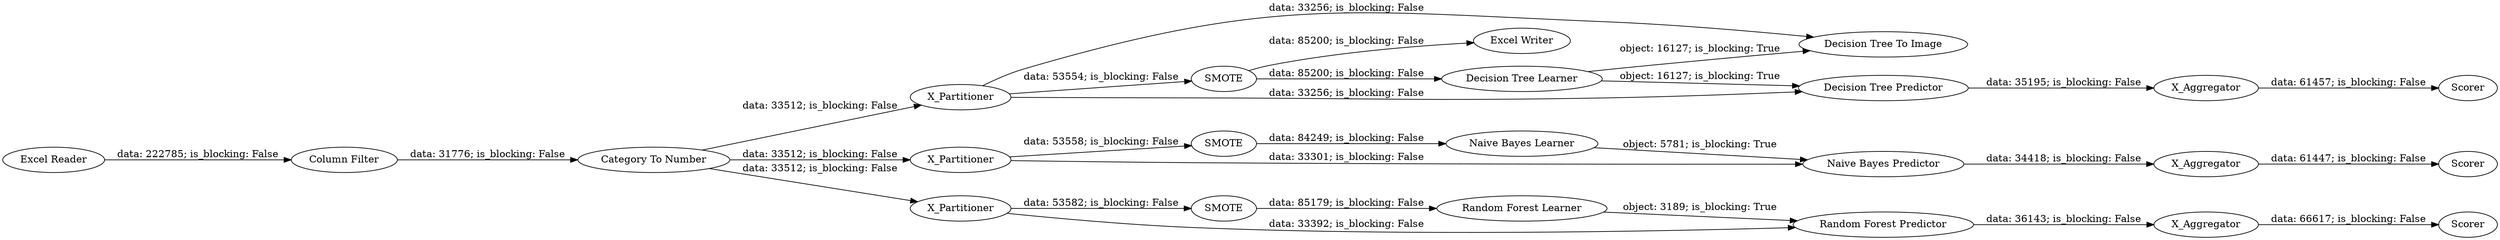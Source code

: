 digraph {
	"5031835143490647226_24" [label="Naive Bayes Predictor"]
	"5031835143490647226_8" [label=X_Aggregator]
	"5031835143490647226_23" [label=X_Aggregator]
	"5031835143490647226_9" [label=Scorer]
	"5031835143490647226_12" [label=X_Partitioner]
	"5031835143490647226_31" [label="Decision Tree To Image"]
	"5031835143490647226_15" [label="Random Forest Predictor"]
	"5031835143490647226_25" [label="Naive Bayes Learner"]
	"5031835143490647226_30" [label=SMOTE]
	"5031835143490647226_1" [label="Excel Reader"]
	"5031835143490647226_21" [label=Scorer]
	"5031835143490647226_4" [label="Decision Tree Predictor"]
	"5031835143490647226_5" [label="Decision Tree Learner"]
	"5031835143490647226_32" [label=SMOTE]
	"5031835143490647226_29" [label=SMOTE]
	"5031835143490647226_10" [label="Category To Number"]
	"5031835143490647226_27" [label=X_Aggregator]
	"5031835143490647226_26" [label=X_Partitioner]
	"5031835143490647226_17" [label=X_Partitioner]
	"5031835143490647226_14" [label="Random Forest Learner"]
	"5031835143490647226_28" [label=Scorer]
	"5031835143490647226_2" [label="Column Filter"]
	"5031835143490647226_19" [label="Excel Writer"]
	"5031835143490647226_12" -> "5031835143490647226_31" [label="data: 33256; is_blocking: False"]
	"5031835143490647226_10" -> "5031835143490647226_17" [label="data: 33512; is_blocking: False"]
	"5031835143490647226_32" -> "5031835143490647226_25" [label="data: 84249; is_blocking: False"]
	"5031835143490647226_12" -> "5031835143490647226_4" [label="data: 33256; is_blocking: False"]
	"5031835143490647226_23" -> "5031835143490647226_21" [label="data: 66617; is_blocking: False"]
	"5031835143490647226_5" -> "5031835143490647226_4" [label="object: 16127; is_blocking: True"]
	"5031835143490647226_29" -> "5031835143490647226_5" [label="data: 85200; is_blocking: False"]
	"5031835143490647226_30" -> "5031835143490647226_14" [label="data: 85179; is_blocking: False"]
	"5031835143490647226_4" -> "5031835143490647226_8" [label="data: 35195; is_blocking: False"]
	"5031835143490647226_10" -> "5031835143490647226_12" [label="data: 33512; is_blocking: False"]
	"5031835143490647226_2" -> "5031835143490647226_10" [label="data: 31776; is_blocking: False"]
	"5031835143490647226_8" -> "5031835143490647226_9" [label="data: 61457; is_blocking: False"]
	"5031835143490647226_17" -> "5031835143490647226_15" [label="data: 33392; is_blocking: False"]
	"5031835143490647226_12" -> "5031835143490647226_29" [label="data: 53554; is_blocking: False"]
	"5031835143490647226_14" -> "5031835143490647226_15" [label="object: 3189; is_blocking: True"]
	"5031835143490647226_29" -> "5031835143490647226_19" [label="data: 85200; is_blocking: False"]
	"5031835143490647226_10" -> "5031835143490647226_26" [label="data: 33512; is_blocking: False"]
	"5031835143490647226_26" -> "5031835143490647226_24" [label="data: 33301; is_blocking: False"]
	"5031835143490647226_26" -> "5031835143490647226_32" [label="data: 53558; is_blocking: False"]
	"5031835143490647226_24" -> "5031835143490647226_27" [label="data: 34418; is_blocking: False"]
	"5031835143490647226_5" -> "5031835143490647226_31" [label="object: 16127; is_blocking: True"]
	"5031835143490647226_15" -> "5031835143490647226_23" [label="data: 36143; is_blocking: False"]
	"5031835143490647226_17" -> "5031835143490647226_30" [label="data: 53582; is_blocking: False"]
	"5031835143490647226_1" -> "5031835143490647226_2" [label="data: 222785; is_blocking: False"]
	"5031835143490647226_25" -> "5031835143490647226_24" [label="object: 5781; is_blocking: True"]
	"5031835143490647226_27" -> "5031835143490647226_28" [label="data: 61447; is_blocking: False"]
	rankdir=LR
}
